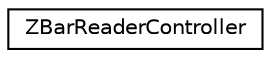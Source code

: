 digraph G
{
  edge [fontname="Helvetica",fontsize="10",labelfontname="Helvetica",labelfontsize="10"];
  node [fontname="Helvetica",fontsize="10",shape=record];
  rankdir=LR;
  Node1 [label="ZBarReaderController",height=0.2,width=0.4,color="black", fillcolor="white", style="filled",URL="$interface_z_bar_reader_controller.html"];
}
